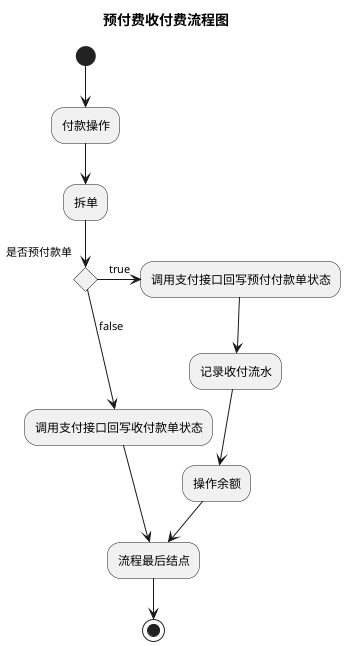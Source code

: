 @startuml

title 预付费收付费流程图

(*) --> "付款操作"
'根据付款类型判断以及余额判断是否需要拆收付款单'
    --> "拆单"
if "是否预付款单" then
    ->[true] "调用支付接口回写预付付款单状态"
    --> "记录收付流水"
    --> "操作余额"
    --> "流程最后结点"
 else
  -->[false] "调用支付接口回写收付款单状态"
endif

--> "流程最后结点"
-->(*)

@enduml